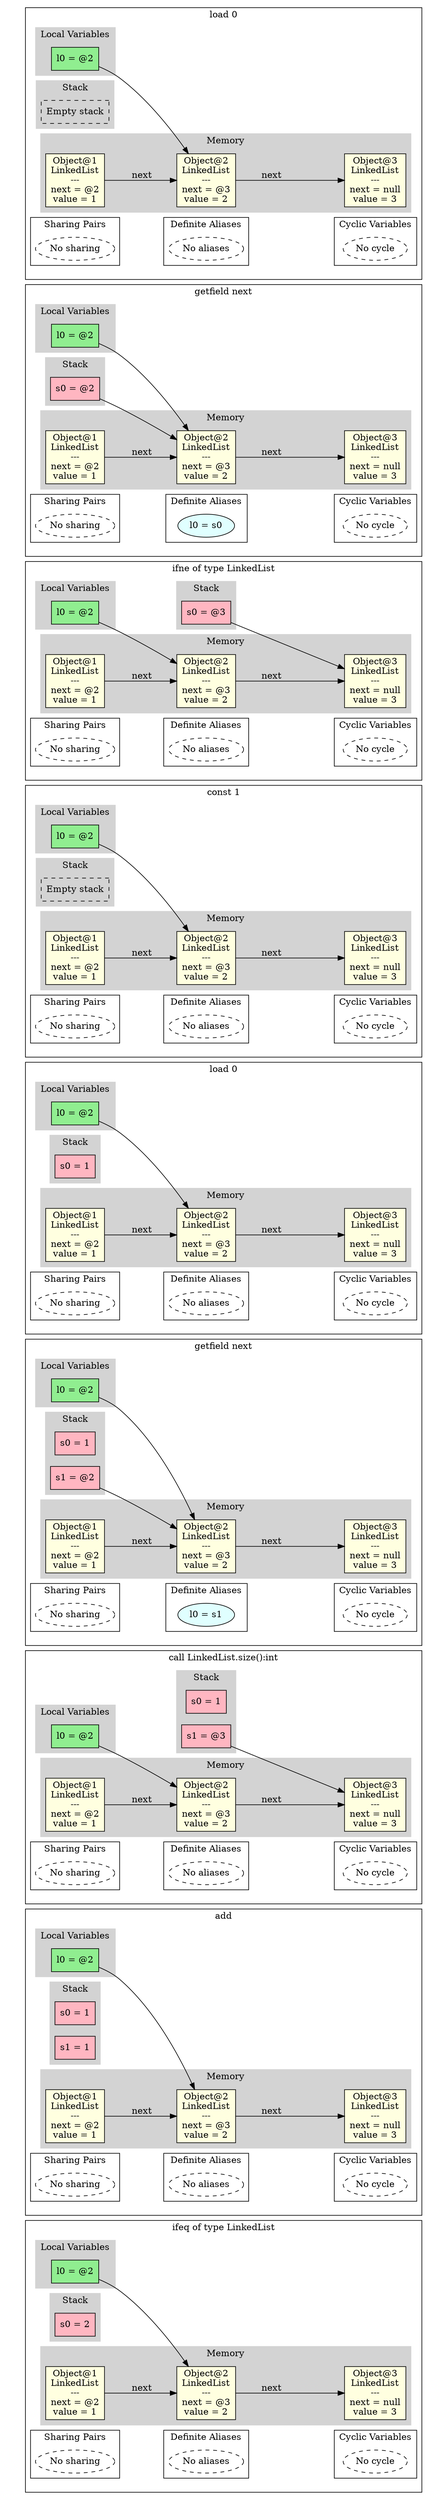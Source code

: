 digraph MemoryGraph {
 node [shape=box, style=filled, fillcolor=lightblue];
 rankdir=LR;

 // Invisible anchor subgraph
 subgraph cluster_anchor {
 style=invis;
 anchor [style=invis, shape=point, width=0, height=0];
 }

 // Starting point for subgraph ordering
 anchor_start [style=invis, shape=point];

 anchor_519698963187922 [style=invis, shape=point];
 anchor_start -> anchor_519698963187922 [style=invis];
 anchor_start = anchor_519698963187922;

 subgraph cluster_519698963187922 {
 anchor_519698963187922 [style=invis];
 label="load 0";
 subgraph cluster_locals_519698963187922 {
 label="Local Variables";
 style=filled;
 color=lightgrey;
 node [style=filled, fillcolor=lightgreen];
 "l0_519698963187922" [label="l0 = @2"];
 }

 subgraph cluster_stack_519698963187922 {
 label="Stack";
 style=filled;
 color=lightgrey;
 node [style=filled, fillcolor=lightpink];
 "empty_stack_519698963187922" [label="Empty stack", style=dashed, fillcolor=white];
 }

 subgraph cluster_memory_519698963187922 {
 label="Memory";
 style=filled;
 color=lightgrey;
 node [style=filled, fillcolor=lightyellow];
 "obj1_519698963187922" [label="Object@1\nLinkedList\n---\nnext = @2\nvalue = 1\n"];
 "obj2_519698963187922" [label="Object@2\nLinkedList\n---\nnext = @3\nvalue = 2\n"];
 "obj3_519698963187922" [label="Object@3\nLinkedList\n---\nnext = null\nvalue = 3\n"];
 }

 "l0_519698963187922" -> "obj2_519698963187922";
 "obj1_519698963187922" -> "obj2_519698963187922" [label="next"];
 "obj2_519698963187922" -> "obj3_519698963187922" [label="next"];

 // Sharing pairs
 subgraph cluster_sharing_519698963187922 {
 label="Sharing Pairs";
 node [shape=ellipse, style=filled, fillcolor=lightyellow];
 "empty_sharing_519698963187922" [label="No sharing", style=dashed, fillcolor=white];
 }

    // Alias pairs
    subgraph cluster_aliases_519698963187922 {
      label="Definite Aliases";
      node [shape=ellipse, style=filled, fillcolor=lightcyan];
      "empty_alias_519698963187922" [label="No aliases", style=dashed, fillcolor=white];
    }

 // Cyclic variables
 subgraph cluster_cyclic_519698963187922 {
 label="Cyclic Variables";
 node [shape=ellipse];
 "empty_cyclic_519698963187922" [label="No cycle", style=dashed, fillcolor=white];
 }
 // Invisible edge for horizontal alignment
 "empty_sharing_519698963187922" -> "empty_alias_519698963187922" [style=invis, weight=10];
 // Invisible edge for horizontal alignment
 "empty_alias_519698963187922" -> "empty_cyclic_519698963187922" [style=invis, weight=10];
 }
 anchor_519698963904522 [style=invis, shape=point];
 anchor_start -> anchor_519698963904522 [style=invis];
 anchor_start = anchor_519698963904522;

 subgraph cluster_519698963904522 {
 anchor_519698963904522 [style=invis];
 label="getfield next";
 subgraph cluster_locals_519698963904522 {
 label="Local Variables";
 style=filled;
 color=lightgrey;
 node [style=filled, fillcolor=lightgreen];
 "l0_519698963904522" [label="l0 = @2"];
 }

 subgraph cluster_stack_519698963904522 {
 label="Stack";
 style=filled;
 color=lightgrey;
 node [style=filled, fillcolor=lightpink];
 "s0_519698963904522" [label="s0 = @2"];
 }

 subgraph cluster_memory_519698963904522 {
 label="Memory";
 style=filled;
 color=lightgrey;
 node [style=filled, fillcolor=lightyellow];
 "obj1_519698963904522" [label="Object@1\nLinkedList\n---\nnext = @2\nvalue = 1\n"];
 "obj2_519698963904522" [label="Object@2\nLinkedList\n---\nnext = @3\nvalue = 2\n"];
 "obj3_519698963904522" [label="Object@3\nLinkedList\n---\nnext = null\nvalue = 3\n"];
 }

 "l0_519698963904522" -> "obj2_519698963904522";
 "s0_519698963904522" -> "obj2_519698963904522";
 "obj1_519698963904522" -> "obj2_519698963904522" [label="next"];
 "obj2_519698963904522" -> "obj3_519698963904522" [label="next"];

 // Sharing pairs
 subgraph cluster_sharing_519698963904522 {
 label="Sharing Pairs";
 node [shape=ellipse, style=filled, fillcolor=lightyellow];
 "empty_sharing_519698963904522" [label="No sharing", style=dashed, fillcolor=white];
 }

    // Alias pairs
    subgraph cluster_aliases_519698963904522 {
      label="Definite Aliases";
      node [shape=ellipse, style=filled, fillcolor=lightcyan];
      "alias0_519698963904522" [label="l0 = s0"];
    }

 // Cyclic variables
 subgraph cluster_cyclic_519698963904522 {
 label="Cyclic Variables";
 node [shape=ellipse];
 "empty_cyclic_519698963904522" [label="No cycle", style=dashed, fillcolor=white];
 }
 // Invisible edge for horizontal alignment
 "empty_sharing_519698963904522" -> "alias0_519698963904522" [style=invis, weight=10];
 // Invisible edge for horizontal alignment
 "alias0_519698963904522" -> "empty_cyclic_519698963904522" [style=invis, weight=10];
 }
 anchor_519698964974963 [style=invis, shape=point];
 anchor_start -> anchor_519698964974963 [style=invis];
 anchor_start = anchor_519698964974963;

 subgraph cluster_519698964974963 {
 anchor_519698964974963 [style=invis];
 label="ifne of type LinkedList";
 subgraph cluster_locals_519698964974963 {
 label="Local Variables";
 style=filled;
 color=lightgrey;
 node [style=filled, fillcolor=lightgreen];
 "l0_519698964974963" [label="l0 = @2"];
 }

 subgraph cluster_stack_519698964974963 {
 label="Stack";
 style=filled;
 color=lightgrey;
 node [style=filled, fillcolor=lightpink];
 "s0_519698964974963" [label="s0 = @3"];
 }

 subgraph cluster_memory_519698964974963 {
 label="Memory";
 style=filled;
 color=lightgrey;
 node [style=filled, fillcolor=lightyellow];
 "obj1_519698964974963" [label="Object@1\nLinkedList\n---\nnext = @2\nvalue = 1\n"];
 "obj2_519698964974963" [label="Object@2\nLinkedList\n---\nnext = @3\nvalue = 2\n"];
 "obj3_519698964974963" [label="Object@3\nLinkedList\n---\nnext = null\nvalue = 3\n"];
 }

 "l0_519698964974963" -> "obj2_519698964974963";
 "s0_519698964974963" -> "obj3_519698964974963";
 "obj1_519698964974963" -> "obj2_519698964974963" [label="next"];
 "obj2_519698964974963" -> "obj3_519698964974963" [label="next"];

 // Sharing pairs
 subgraph cluster_sharing_519698964974963 {
 label="Sharing Pairs";
 node [shape=ellipse, style=filled, fillcolor=lightyellow];
 "empty_sharing_519698964974963" [label="No sharing", style=dashed, fillcolor=white];
 }

    // Alias pairs
    subgraph cluster_aliases_519698964974963 {
      label="Definite Aliases";
      node [shape=ellipse, style=filled, fillcolor=lightcyan];
      "empty_alias_519698964974963" [label="No aliases", style=dashed, fillcolor=white];
    }

 // Cyclic variables
 subgraph cluster_cyclic_519698964974963 {
 label="Cyclic Variables";
 node [shape=ellipse];
 "empty_cyclic_519698964974963" [label="No cycle", style=dashed, fillcolor=white];
 }
 // Invisible edge for horizontal alignment
 "empty_sharing_519698964974963" -> "empty_alias_519698964974963" [style=invis, weight=10];
 // Invisible edge for horizontal alignment
 "empty_alias_519698964974963" -> "empty_cyclic_519698964974963" [style=invis, weight=10];
 }
 anchor_519698965994180 [style=invis, shape=point];
 anchor_start -> anchor_519698965994180 [style=invis];
 anchor_start = anchor_519698965994180;

 subgraph cluster_519698965994180 {
 anchor_519698965994180 [style=invis];
 label="const 1";
 subgraph cluster_locals_519698965994180 {
 label="Local Variables";
 style=filled;
 color=lightgrey;
 node [style=filled, fillcolor=lightgreen];
 "l0_519698965994180" [label="l0 = @2"];
 }

 subgraph cluster_stack_519698965994180 {
 label="Stack";
 style=filled;
 color=lightgrey;
 node [style=filled, fillcolor=lightpink];
 "empty_stack_519698965994180" [label="Empty stack", style=dashed, fillcolor=white];
 }

 subgraph cluster_memory_519698965994180 {
 label="Memory";
 style=filled;
 color=lightgrey;
 node [style=filled, fillcolor=lightyellow];
 "obj1_519698965994180" [label="Object@1\nLinkedList\n---\nnext = @2\nvalue = 1\n"];
 "obj2_519698965994180" [label="Object@2\nLinkedList\n---\nnext = @3\nvalue = 2\n"];
 "obj3_519698965994180" [label="Object@3\nLinkedList\n---\nnext = null\nvalue = 3\n"];
 }

 "l0_519698965994180" -> "obj2_519698965994180";
 "obj1_519698965994180" -> "obj2_519698965994180" [label="next"];
 "obj2_519698965994180" -> "obj3_519698965994180" [label="next"];

 // Sharing pairs
 subgraph cluster_sharing_519698965994180 {
 label="Sharing Pairs";
 node [shape=ellipse, style=filled, fillcolor=lightyellow];
 "empty_sharing_519698965994180" [label="No sharing", style=dashed, fillcolor=white];
 }

    // Alias pairs
    subgraph cluster_aliases_519698965994180 {
      label="Definite Aliases";
      node [shape=ellipse, style=filled, fillcolor=lightcyan];
      "empty_alias_519698965994180" [label="No aliases", style=dashed, fillcolor=white];
    }

 // Cyclic variables
 subgraph cluster_cyclic_519698965994180 {
 label="Cyclic Variables";
 node [shape=ellipse];
 "empty_cyclic_519698965994180" [label="No cycle", style=dashed, fillcolor=white];
 }
 // Invisible edge for horizontal alignment
 "empty_sharing_519698965994180" -> "empty_alias_519698965994180" [style=invis, weight=10];
 // Invisible edge for horizontal alignment
 "empty_alias_519698965994180" -> "empty_cyclic_519698965994180" [style=invis, weight=10];
 }
 anchor_519698967143916 [style=invis, shape=point];
 anchor_start -> anchor_519698967143916 [style=invis];
 anchor_start = anchor_519698967143916;

 subgraph cluster_519698967143916 {
 anchor_519698967143916 [style=invis];
 label="load 0";
 subgraph cluster_locals_519698967143916 {
 label="Local Variables";
 style=filled;
 color=lightgrey;
 node [style=filled, fillcolor=lightgreen];
 "l0_519698967143916" [label="l0 = @2"];
 }

 subgraph cluster_stack_519698967143916 {
 label="Stack";
 style=filled;
 color=lightgrey;
 node [style=filled, fillcolor=lightpink];
 "s0_519698967143916" [label="s0 = 1"];
 }

 subgraph cluster_memory_519698967143916 {
 label="Memory";
 style=filled;
 color=lightgrey;
 node [style=filled, fillcolor=lightyellow];
 "obj1_519698967143916" [label="Object@1\nLinkedList\n---\nnext = @2\nvalue = 1\n"];
 "obj2_519698967143916" [label="Object@2\nLinkedList\n---\nnext = @3\nvalue = 2\n"];
 "obj3_519698967143916" [label="Object@3\nLinkedList\n---\nnext = null\nvalue = 3\n"];
 }

 "l0_519698967143916" -> "obj2_519698967143916";
 "obj1_519698967143916" -> "obj2_519698967143916" [label="next"];
 "obj2_519698967143916" -> "obj3_519698967143916" [label="next"];

 // Sharing pairs
 subgraph cluster_sharing_519698967143916 {
 label="Sharing Pairs";
 node [shape=ellipse, style=filled, fillcolor=lightyellow];
 "empty_sharing_519698967143916" [label="No sharing", style=dashed, fillcolor=white];
 }

    // Alias pairs
    subgraph cluster_aliases_519698967143916 {
      label="Definite Aliases";
      node [shape=ellipse, style=filled, fillcolor=lightcyan];
      "empty_alias_519698967143916" [label="No aliases", style=dashed, fillcolor=white];
    }

 // Cyclic variables
 subgraph cluster_cyclic_519698967143916 {
 label="Cyclic Variables";
 node [shape=ellipse];
 "empty_cyclic_519698967143916" [label="No cycle", style=dashed, fillcolor=white];
 }
 // Invisible edge for horizontal alignment
 "empty_sharing_519698967143916" -> "empty_alias_519698967143916" [style=invis, weight=10];
 // Invisible edge for horizontal alignment
 "empty_alias_519698967143916" -> "empty_cyclic_519698967143916" [style=invis, weight=10];
 }
 anchor_519698968533508 [style=invis, shape=point];
 anchor_start -> anchor_519698968533508 [style=invis];
 anchor_start = anchor_519698968533508;

 subgraph cluster_519698968533508 {
 anchor_519698968533508 [style=invis];
 label="getfield next";
 subgraph cluster_locals_519698968533508 {
 label="Local Variables";
 style=filled;
 color=lightgrey;
 node [style=filled, fillcolor=lightgreen];
 "l0_519698968533508" [label="l0 = @2"];
 }

 subgraph cluster_stack_519698968533508 {
 label="Stack";
 style=filled;
 color=lightgrey;
 node [style=filled, fillcolor=lightpink];
 "s0_519698968533508" [label="s0 = 1"];
 "s1_519698968533508" [label="s1 = @2"];
 }

 subgraph cluster_memory_519698968533508 {
 label="Memory";
 style=filled;
 color=lightgrey;
 node [style=filled, fillcolor=lightyellow];
 "obj1_519698968533508" [label="Object@1\nLinkedList\n---\nnext = @2\nvalue = 1\n"];
 "obj2_519698968533508" [label="Object@2\nLinkedList\n---\nnext = @3\nvalue = 2\n"];
 "obj3_519698968533508" [label="Object@3\nLinkedList\n---\nnext = null\nvalue = 3\n"];
 }

 "l0_519698968533508" -> "obj2_519698968533508";
 "s1_519698968533508" -> "obj2_519698968533508";
 "obj1_519698968533508" -> "obj2_519698968533508" [label="next"];
 "obj2_519698968533508" -> "obj3_519698968533508" [label="next"];

 // Sharing pairs
 subgraph cluster_sharing_519698968533508 {
 label="Sharing Pairs";
 node [shape=ellipse, style=filled, fillcolor=lightyellow];
 "empty_sharing_519698968533508" [label="No sharing", style=dashed, fillcolor=white];
 }

    // Alias pairs
    subgraph cluster_aliases_519698968533508 {
      label="Definite Aliases";
      node [shape=ellipse, style=filled, fillcolor=lightcyan];
      "alias0_519698968533508" [label="l0 = s1"];
    }

 // Cyclic variables
 subgraph cluster_cyclic_519698968533508 {
 label="Cyclic Variables";
 node [shape=ellipse];
 "empty_cyclic_519698968533508" [label="No cycle", style=dashed, fillcolor=white];
 }
 // Invisible edge for horizontal alignment
 "empty_sharing_519698968533508" -> "alias0_519698968533508" [style=invis, weight=10];
 // Invisible edge for horizontal alignment
 "alias0_519698968533508" -> "empty_cyclic_519698968533508" [style=invis, weight=10];
 }
 anchor_519698979075436 [style=invis, shape=point];
 anchor_start -> anchor_519698979075436 [style=invis];
 anchor_start = anchor_519698979075436;

 subgraph cluster_519698979075436 {
 anchor_519698979075436 [style=invis];
 label="call LinkedList.size():int";
 subgraph cluster_locals_519698979075436 {
 label="Local Variables";
 style=filled;
 color=lightgrey;
 node [style=filled, fillcolor=lightgreen];
 "l0_519698979075436" [label="l0 = @2"];
 }

 subgraph cluster_stack_519698979075436 {
 label="Stack";
 style=filled;
 color=lightgrey;
 node [style=filled, fillcolor=lightpink];
 "s0_519698979075436" [label="s0 = 1"];
 "s1_519698979075436" [label="s1 = @3"];
 }

 subgraph cluster_memory_519698979075436 {
 label="Memory";
 style=filled;
 color=lightgrey;
 node [style=filled, fillcolor=lightyellow];
 "obj1_519698979075436" [label="Object@1\nLinkedList\n---\nnext = @2\nvalue = 1\n"];
 "obj2_519698979075436" [label="Object@2\nLinkedList\n---\nnext = @3\nvalue = 2\n"];
 "obj3_519698979075436" [label="Object@3\nLinkedList\n---\nnext = null\nvalue = 3\n"];
 }

 "l0_519698979075436" -> "obj2_519698979075436";
 "s1_519698979075436" -> "obj3_519698979075436";
 "obj1_519698979075436" -> "obj2_519698979075436" [label="next"];
 "obj2_519698979075436" -> "obj3_519698979075436" [label="next"];

 // Sharing pairs
 subgraph cluster_sharing_519698979075436 {
 label="Sharing Pairs";
 node [shape=ellipse, style=filled, fillcolor=lightyellow];
 "empty_sharing_519698979075436" [label="No sharing", style=dashed, fillcolor=white];
 }

    // Alias pairs
    subgraph cluster_aliases_519698979075436 {
      label="Definite Aliases";
      node [shape=ellipse, style=filled, fillcolor=lightcyan];
      "empty_alias_519698979075436" [label="No aliases", style=dashed, fillcolor=white];
    }

 // Cyclic variables
 subgraph cluster_cyclic_519698979075436 {
 label="Cyclic Variables";
 node [shape=ellipse];
 "empty_cyclic_519698979075436" [label="No cycle", style=dashed, fillcolor=white];
 }
 // Invisible edge for horizontal alignment
 "empty_sharing_519698979075436" -> "empty_alias_519698979075436" [style=invis, weight=10];
 // Invisible edge for horizontal alignment
 "empty_alias_519698979075436" -> "empty_cyclic_519698979075436" [style=invis, weight=10];
 }
 anchor_519698983095715 [style=invis, shape=point];
 anchor_start -> anchor_519698983095715 [style=invis];
 anchor_start = anchor_519698983095715;

 subgraph cluster_519698983095715 {
 anchor_519698983095715 [style=invis];
 label="add";
 subgraph cluster_locals_519698983095715 {
 label="Local Variables";
 style=filled;
 color=lightgrey;
 node [style=filled, fillcolor=lightgreen];
 "l0_519698983095715" [label="l0 = @2"];
 }

 subgraph cluster_stack_519698983095715 {
 label="Stack";
 style=filled;
 color=lightgrey;
 node [style=filled, fillcolor=lightpink];
 "s0_519698983095715" [label="s0 = 1"];
 "s1_519698983095715" [label="s1 = 1"];
 }

 subgraph cluster_memory_519698983095715 {
 label="Memory";
 style=filled;
 color=lightgrey;
 node [style=filled, fillcolor=lightyellow];
 "obj1_519698983095715" [label="Object@1\nLinkedList\n---\nnext = @2\nvalue = 1\n"];
 "obj2_519698983095715" [label="Object@2\nLinkedList\n---\nnext = @3\nvalue = 2\n"];
 "obj3_519698983095715" [label="Object@3\nLinkedList\n---\nnext = null\nvalue = 3\n"];
 }

 "l0_519698983095715" -> "obj2_519698983095715";
 "obj1_519698983095715" -> "obj2_519698983095715" [label="next"];
 "obj2_519698983095715" -> "obj3_519698983095715" [label="next"];

 // Sharing pairs
 subgraph cluster_sharing_519698983095715 {
 label="Sharing Pairs";
 node [shape=ellipse, style=filled, fillcolor=lightyellow];
 "empty_sharing_519698983095715" [label="No sharing", style=dashed, fillcolor=white];
 }

    // Alias pairs
    subgraph cluster_aliases_519698983095715 {
      label="Definite Aliases";
      node [shape=ellipse, style=filled, fillcolor=lightcyan];
      "empty_alias_519698983095715" [label="No aliases", style=dashed, fillcolor=white];
    }

 // Cyclic variables
 subgraph cluster_cyclic_519698983095715 {
 label="Cyclic Variables";
 node [shape=ellipse];
 "empty_cyclic_519698983095715" [label="No cycle", style=dashed, fillcolor=white];
 }
 // Invisible edge for horizontal alignment
 "empty_sharing_519698983095715" -> "empty_alias_519698983095715" [style=invis, weight=10];
 // Invisible edge for horizontal alignment
 "empty_alias_519698983095715" -> "empty_cyclic_519698983095715" [style=invis, weight=10];
 }
 anchor_519698987082996 [style=invis, shape=point];
 anchor_start -> anchor_519698987082996 [style=invis];
 anchor_start = anchor_519698987082996;

 subgraph cluster_519698987082996 {
 anchor_519698987082996 [style=invis];
 label="ifeq of type LinkedList";
 subgraph cluster_locals_519698987082996 {
 label="Local Variables";
 style=filled;
 color=lightgrey;
 node [style=filled, fillcolor=lightgreen];
 "l0_519698987082996" [label="l0 = @2"];
 }

 subgraph cluster_stack_519698987082996 {
 label="Stack";
 style=filled;
 color=lightgrey;
 node [style=filled, fillcolor=lightpink];
 "s0_519698987082996" [label="s0 = 2"];
 }

 subgraph cluster_memory_519698987082996 {
 label="Memory";
 style=filled;
 color=lightgrey;
 node [style=filled, fillcolor=lightyellow];
 "obj1_519698987082996" [label="Object@1\nLinkedList\n---\nnext = @2\nvalue = 1\n"];
 "obj2_519698987082996" [label="Object@2\nLinkedList\n---\nnext = @3\nvalue = 2\n"];
 "obj3_519698987082996" [label="Object@3\nLinkedList\n---\nnext = null\nvalue = 3\n"];
 }

 "l0_519698987082996" -> "obj2_519698987082996";
 "obj1_519698987082996" -> "obj2_519698987082996" [label="next"];
 "obj2_519698987082996" -> "obj3_519698987082996" [label="next"];

 // Sharing pairs
 subgraph cluster_sharing_519698987082996 {
 label="Sharing Pairs";
 node [shape=ellipse, style=filled, fillcolor=lightyellow];
 "empty_sharing_519698987082996" [label="No sharing", style=dashed, fillcolor=white];
 }

    // Alias pairs
    subgraph cluster_aliases_519698987082996 {
      label="Definite Aliases";
      node [shape=ellipse, style=filled, fillcolor=lightcyan];
      "empty_alias_519698987082996" [label="No aliases", style=dashed, fillcolor=white];
    }

 // Cyclic variables
 subgraph cluster_cyclic_519698987082996 {
 label="Cyclic Variables";
 node [shape=ellipse];
 "empty_cyclic_519698987082996" [label="No cycle", style=dashed, fillcolor=white];
 }
 // Invisible edge for horizontal alignment
 "empty_sharing_519698987082996" -> "empty_alias_519698987082996" [style=invis, weight=10];
 // Invisible edge for horizontal alignment
 "empty_alias_519698987082996" -> "empty_cyclic_519698987082996" [style=invis, weight=10];
 }
}
